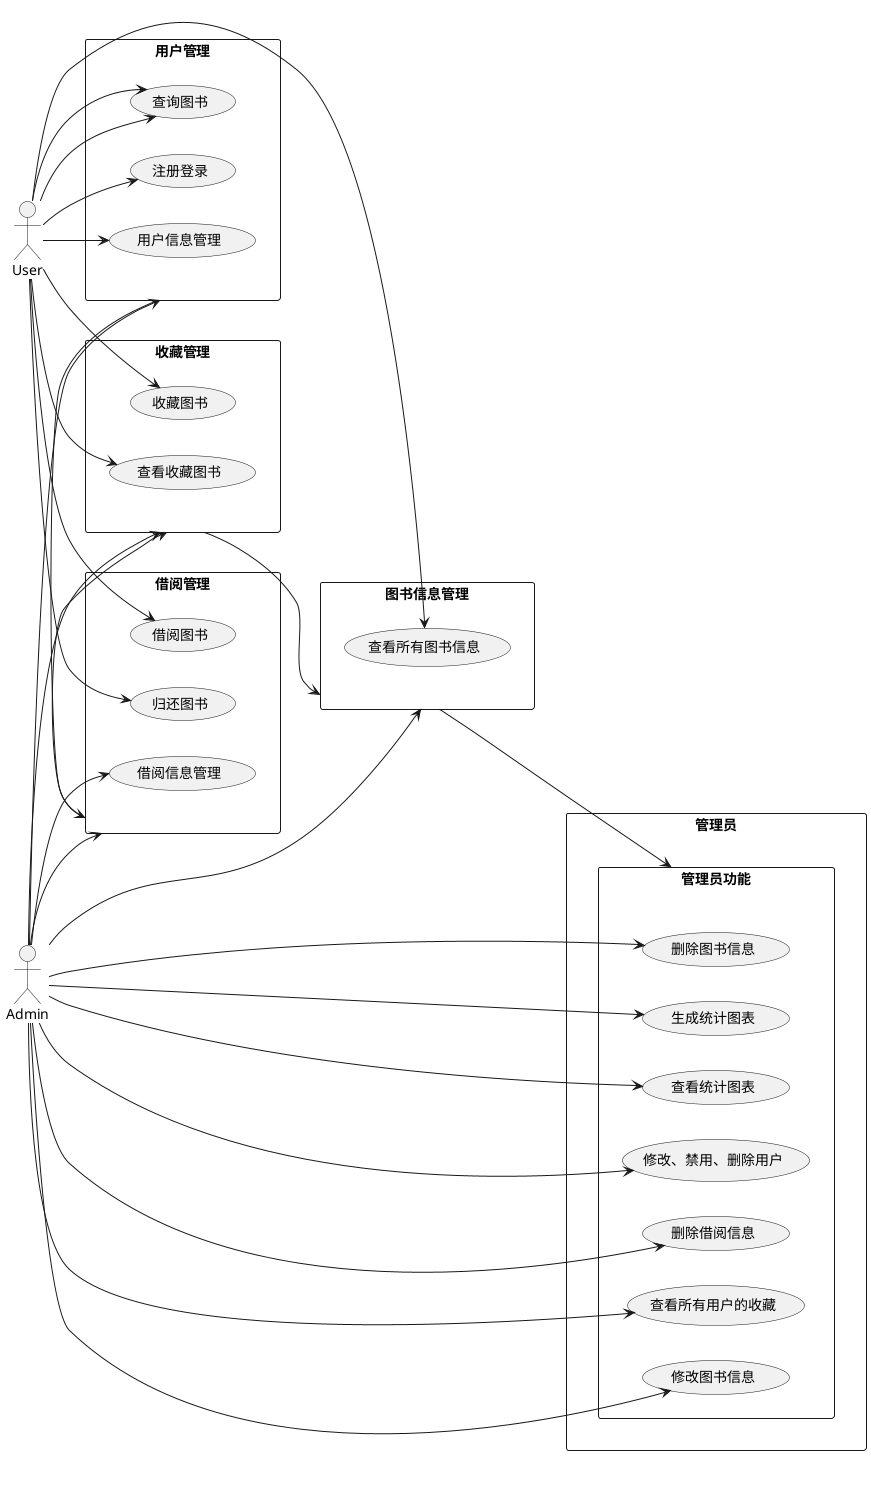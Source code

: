 @startuml
left to right direction
skinparam packageStyle rect
actor User
actor Admin
rectangle "用户管理" as UM {
  User --> (注册登录)
  User --> (用户信息管理)
  User --> (查询图书)
}
rectangle "借阅管理" as BM {
  User --> (借阅图书)
  User --> (归还图书)
  Admin --> (借阅信息管理)
}
rectangle "收藏管理" as CM {
  User --> (收藏图书)
  User --> (查看收藏图书)
}
rectangle "图书信息管理" as BIM {
  User --> (查看所有图书信息)
  User --> (查询图书)
}
rectangle "管理员" as AdminPanel {
  Admin --> UM
  Admin --> BM
  Admin --> CM
  Admin --> BIM
  rectangle "管理员功能" as AF {
    Admin --> (修改、禁用、删除用户)
    Admin --> (删除借阅信息)
    Admin --> (查看所有用户的收藏)
    Admin --> (修改图书信息)
    Admin --> (删除图书信息)
    Admin --> (生成统计图表)
    Admin --> (查看统计图表)
    }
}
UM -down-> BM
BM -down-> CM
CM -down-> BIM
BIM -down-> AF
@enduml
